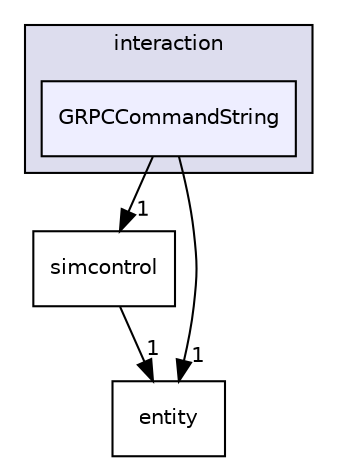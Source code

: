 digraph "/root/scrimmage/scrimmage/include/scrimmage/plugins/interaction/GRPCCommandString" {
  compound=true
  node [ fontsize="10", fontname="Helvetica"];
  edge [ labelfontsize="10", labelfontname="Helvetica"];
  subgraph clusterdir_e780a5c579cb35e946684e8694642ace {
    graph [ bgcolor="#ddddee", pencolor="black", label="interaction" fontname="Helvetica", fontsize="10", URL="dir_e780a5c579cb35e946684e8694642ace.html"]
  dir_b85b64a74c6caba31f6f0d288dd992f8 [shape=box, label="GRPCCommandString", style="filled", fillcolor="#eeeeff", pencolor="black", URL="dir_b85b64a74c6caba31f6f0d288dd992f8.html"];
  }
  dir_8dabc27971b3bc145bbcc2e849e82380 [shape=box label="simcontrol" URL="dir_8dabc27971b3bc145bbcc2e849e82380.html"];
  dir_5ef164da32927a27aef05eae2283c928 [shape=box label="entity" URL="dir_5ef164da32927a27aef05eae2283c928.html"];
  dir_8dabc27971b3bc145bbcc2e849e82380->dir_5ef164da32927a27aef05eae2283c928 [headlabel="1", labeldistance=1.5 headhref="dir_000151_000008.html"];
  dir_b85b64a74c6caba31f6f0d288dd992f8->dir_8dabc27971b3bc145bbcc2e849e82380 [headlabel="1", labeldistance=1.5 headhref="dir_000093_000151.html"];
  dir_b85b64a74c6caba31f6f0d288dd992f8->dir_5ef164da32927a27aef05eae2283c928 [headlabel="1", labeldistance=1.5 headhref="dir_000093_000008.html"];
}
